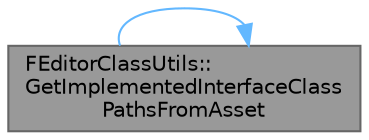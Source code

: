 digraph "FEditorClassUtils::GetImplementedInterfaceClassPathsFromAsset"
{
 // INTERACTIVE_SVG=YES
 // LATEX_PDF_SIZE
  bgcolor="transparent";
  edge [fontname=Helvetica,fontsize=10,labelfontname=Helvetica,labelfontsize=10];
  node [fontname=Helvetica,fontsize=10,shape=box,height=0.2,width=0.4];
  rankdir="LR";
  Node1 [id="Node000001",label="FEditorClassUtils::\lGetImplementedInterfaceClass\lPathsFromAsset",height=0.2,width=0.4,color="gray40", fillcolor="grey60", style="filled", fontcolor="black",tooltip="Fetches the set of interface class object paths from an asset data entry containing the appropriate a..."];
  Node1 -> Node1 [id="edge1_Node000001_Node000001",color="steelblue1",style="solid",tooltip=" "];
}
